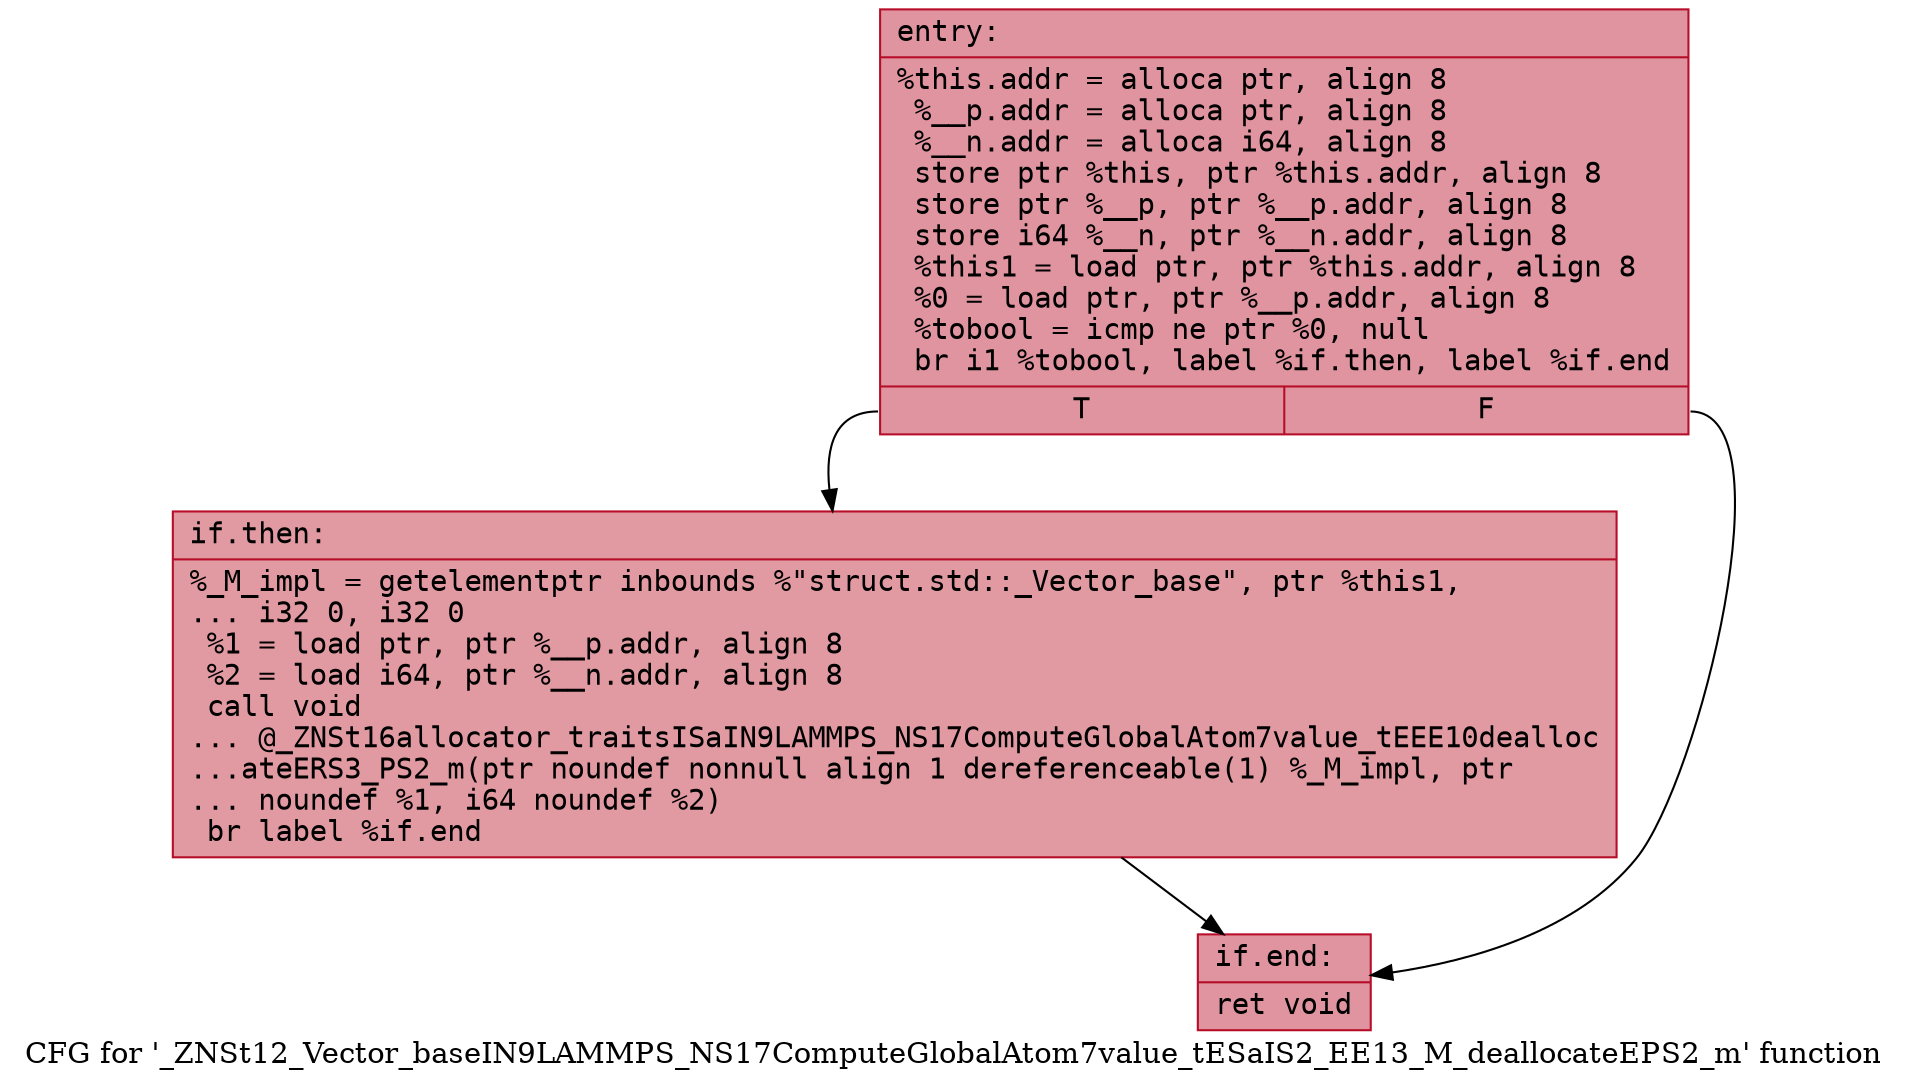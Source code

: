 digraph "CFG for '_ZNSt12_Vector_baseIN9LAMMPS_NS17ComputeGlobalAtom7value_tESaIS2_EE13_M_deallocateEPS2_m' function" {
	label="CFG for '_ZNSt12_Vector_baseIN9LAMMPS_NS17ComputeGlobalAtom7value_tESaIS2_EE13_M_deallocateEPS2_m' function";

	Node0x56131ebe7280 [shape=record,color="#b70d28ff", style=filled, fillcolor="#b70d2870" fontname="Courier",label="{entry:\l|  %this.addr = alloca ptr, align 8\l  %__p.addr = alloca ptr, align 8\l  %__n.addr = alloca i64, align 8\l  store ptr %this, ptr %this.addr, align 8\l  store ptr %__p, ptr %__p.addr, align 8\l  store i64 %__n, ptr %__n.addr, align 8\l  %this1 = load ptr, ptr %this.addr, align 8\l  %0 = load ptr, ptr %__p.addr, align 8\l  %tobool = icmp ne ptr %0, null\l  br i1 %tobool, label %if.then, label %if.end\l|{<s0>T|<s1>F}}"];
	Node0x56131ebe7280:s0 -> Node0x56131ebe77e0[tooltip="entry -> if.then\nProbability 62.50%" ];
	Node0x56131ebe7280:s1 -> Node0x56131ebe7850[tooltip="entry -> if.end\nProbability 37.50%" ];
	Node0x56131ebe77e0 [shape=record,color="#b70d28ff", style=filled, fillcolor="#bb1b2c70" fontname="Courier",label="{if.then:\l|  %_M_impl = getelementptr inbounds %\"struct.std::_Vector_base\", ptr %this1,\l... i32 0, i32 0\l  %1 = load ptr, ptr %__p.addr, align 8\l  %2 = load i64, ptr %__n.addr, align 8\l  call void\l... @_ZNSt16allocator_traitsISaIN9LAMMPS_NS17ComputeGlobalAtom7value_tEEE10dealloc\l...ateERS3_PS2_m(ptr noundef nonnull align 1 dereferenceable(1) %_M_impl, ptr\l... noundef %1, i64 noundef %2)\l  br label %if.end\l}"];
	Node0x56131ebe77e0 -> Node0x56131ebe7850[tooltip="if.then -> if.end\nProbability 100.00%" ];
	Node0x56131ebe7850 [shape=record,color="#b70d28ff", style=filled, fillcolor="#b70d2870" fontname="Courier",label="{if.end:\l|  ret void\l}"];
}
